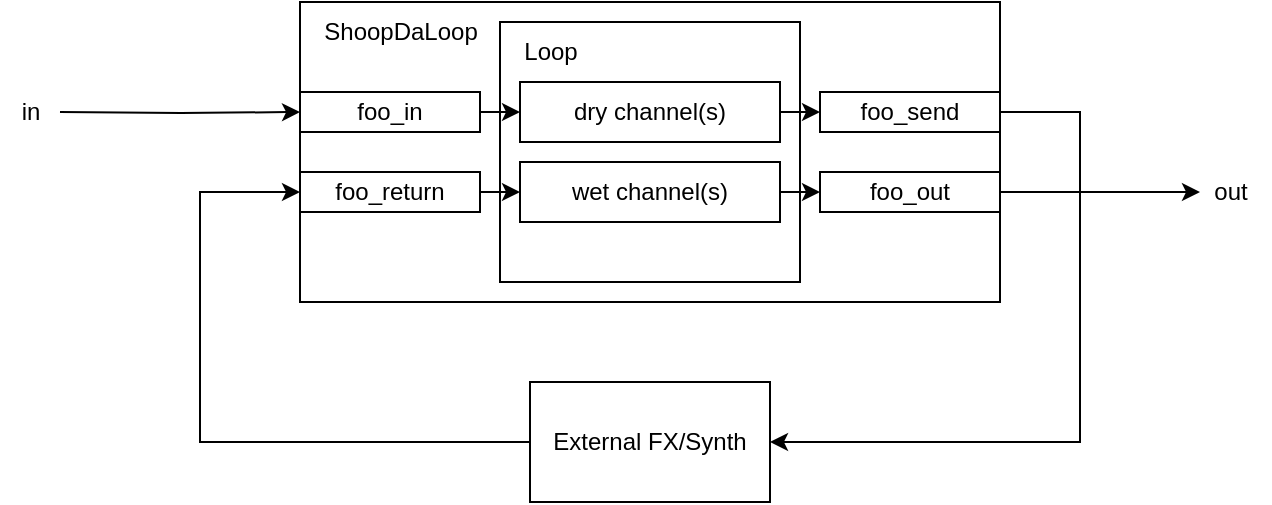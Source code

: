 <mxfile version="21.6.1" type="device">
  <diagram name="Page-1" id="x8Cgbk6aoG2NB8uat0VS">
    <mxGraphModel dx="1434" dy="741" grid="1" gridSize="10" guides="1" tooltips="1" connect="1" arrows="1" fold="1" page="1" pageScale="1" pageWidth="850" pageHeight="1100" math="0" shadow="0">
      <root>
        <mxCell id="0" />
        <mxCell id="1" parent="0" />
        <mxCell id="0kZr01sGwNfWkGLTHoOV-15" style="edgeStyle=orthogonalEdgeStyle;rounded=0;orthogonalLoop=1;jettySize=auto;html=1;exitX=1;exitY=0.5;exitDx=0;exitDy=0;entryX=0;entryY=0.5;entryDx=0;entryDy=0;" edge="1" parent="1" source="0kZr01sGwNfWkGLTHoOV-1" target="0kZr01sGwNfWkGLTHoOV-13">
          <mxGeometry relative="1" as="geometry" />
        </mxCell>
        <mxCell id="0kZr01sGwNfWkGLTHoOV-1" value="dry channel(s)" style="rounded=0;whiteSpace=wrap;html=1;fillColor=none;" vertex="1" parent="1">
          <mxGeometry x="270" y="50" width="130" height="30" as="geometry" />
        </mxCell>
        <mxCell id="0kZr01sGwNfWkGLTHoOV-5" value="" style="rounded=0;whiteSpace=wrap;html=1;fillColor=none;" vertex="1" parent="1">
          <mxGeometry x="260" y="20" width="150" height="130" as="geometry" />
        </mxCell>
        <mxCell id="0kZr01sGwNfWkGLTHoOV-17" style="edgeStyle=orthogonalEdgeStyle;rounded=0;orthogonalLoop=1;jettySize=auto;html=1;exitX=1;exitY=0.5;exitDx=0;exitDy=0;entryX=0;entryY=0.5;entryDx=0;entryDy=0;" edge="1" parent="1" source="0kZr01sGwNfWkGLTHoOV-2" target="0kZr01sGwNfWkGLTHoOV-16">
          <mxGeometry relative="1" as="geometry" />
        </mxCell>
        <mxCell id="0kZr01sGwNfWkGLTHoOV-2" value="wet channel(s)" style="rounded=0;whiteSpace=wrap;html=1;fillColor=none;" vertex="1" parent="1">
          <mxGeometry x="270" y="90" width="130" height="30" as="geometry" />
        </mxCell>
        <mxCell id="0kZr01sGwNfWkGLTHoOV-7" value="" style="rounded=0;whiteSpace=wrap;html=1;fillColor=none;" vertex="1" parent="1">
          <mxGeometry x="160" y="10" width="350" height="150" as="geometry" />
        </mxCell>
        <mxCell id="0kZr01sGwNfWkGLTHoOV-6" value="Loop" style="text;html=1;align=center;verticalAlign=middle;resizable=0;points=[];autosize=1;strokeColor=none;fillColor=none;" vertex="1" parent="1">
          <mxGeometry x="260" y="20" width="50" height="30" as="geometry" />
        </mxCell>
        <mxCell id="0kZr01sGwNfWkGLTHoOV-8" value="&lt;div&gt;ShoopDaLoop&lt;/div&gt;" style="text;html=1;align=center;verticalAlign=middle;resizable=0;points=[];autosize=1;strokeColor=none;fillColor=none;" vertex="1" parent="1">
          <mxGeometry x="160" y="10" width="100" height="30" as="geometry" />
        </mxCell>
        <mxCell id="0kZr01sGwNfWkGLTHoOV-11" style="edgeStyle=orthogonalEdgeStyle;rounded=0;orthogonalLoop=1;jettySize=auto;html=1;exitX=1;exitY=0.5;exitDx=0;exitDy=0;entryX=0;entryY=0.5;entryDx=0;entryDy=0;" edge="1" parent="1" source="0kZr01sGwNfWkGLTHoOV-9" target="0kZr01sGwNfWkGLTHoOV-1">
          <mxGeometry relative="1" as="geometry" />
        </mxCell>
        <mxCell id="0kZr01sGwNfWkGLTHoOV-22" style="edgeStyle=orthogonalEdgeStyle;rounded=0;orthogonalLoop=1;jettySize=auto;html=1;entryX=0;entryY=0.5;entryDx=0;entryDy=0;" edge="1" parent="1" target="0kZr01sGwNfWkGLTHoOV-9">
          <mxGeometry relative="1" as="geometry">
            <mxPoint x="10" y="65" as="targetPoint" />
            <mxPoint x="40" y="65" as="sourcePoint" />
          </mxGeometry>
        </mxCell>
        <mxCell id="0kZr01sGwNfWkGLTHoOV-9" value="foo_in" style="rounded=0;whiteSpace=wrap;html=1;fillColor=none;" vertex="1" parent="1">
          <mxGeometry x="160" y="55" width="90" height="20" as="geometry" />
        </mxCell>
        <mxCell id="0kZr01sGwNfWkGLTHoOV-12" style="edgeStyle=orthogonalEdgeStyle;rounded=0;orthogonalLoop=1;jettySize=auto;html=1;exitX=1;exitY=0.5;exitDx=0;exitDy=0;entryX=0;entryY=0.5;entryDx=0;entryDy=0;" edge="1" parent="1" source="0kZr01sGwNfWkGLTHoOV-10" target="0kZr01sGwNfWkGLTHoOV-2">
          <mxGeometry relative="1" as="geometry" />
        </mxCell>
        <mxCell id="0kZr01sGwNfWkGLTHoOV-10" value="&lt;div&gt;foo_return&lt;/div&gt;" style="rounded=0;whiteSpace=wrap;html=1;fillColor=none;" vertex="1" parent="1">
          <mxGeometry x="160" y="95" width="90" height="20" as="geometry" />
        </mxCell>
        <mxCell id="0kZr01sGwNfWkGLTHoOV-20" style="edgeStyle=orthogonalEdgeStyle;rounded=0;orthogonalLoop=1;jettySize=auto;html=1;exitX=1;exitY=0.5;exitDx=0;exitDy=0;entryX=1;entryY=0.5;entryDx=0;entryDy=0;" edge="1" parent="1" source="0kZr01sGwNfWkGLTHoOV-13" target="0kZr01sGwNfWkGLTHoOV-18">
          <mxGeometry relative="1" as="geometry">
            <Array as="points">
              <mxPoint x="550" y="65" />
              <mxPoint x="550" y="230" />
            </Array>
          </mxGeometry>
        </mxCell>
        <mxCell id="0kZr01sGwNfWkGLTHoOV-13" value="foo_send" style="rounded=0;whiteSpace=wrap;html=1;fillColor=none;" vertex="1" parent="1">
          <mxGeometry x="420" y="55" width="90" height="20" as="geometry" />
        </mxCell>
        <mxCell id="0kZr01sGwNfWkGLTHoOV-24" style="edgeStyle=orthogonalEdgeStyle;rounded=0;orthogonalLoop=1;jettySize=auto;html=1;exitX=1;exitY=0.5;exitDx=0;exitDy=0;" edge="1" parent="1" source="0kZr01sGwNfWkGLTHoOV-16">
          <mxGeometry relative="1" as="geometry">
            <mxPoint x="610" y="105" as="targetPoint" />
          </mxGeometry>
        </mxCell>
        <mxCell id="0kZr01sGwNfWkGLTHoOV-16" value="foo_out" style="rounded=0;whiteSpace=wrap;html=1;fillColor=none;" vertex="1" parent="1">
          <mxGeometry x="420" y="95" width="90" height="20" as="geometry" />
        </mxCell>
        <mxCell id="0kZr01sGwNfWkGLTHoOV-21" style="edgeStyle=orthogonalEdgeStyle;rounded=0;orthogonalLoop=1;jettySize=auto;html=1;exitX=0;exitY=0.5;exitDx=0;exitDy=0;entryX=0;entryY=0.5;entryDx=0;entryDy=0;" edge="1" parent="1" source="0kZr01sGwNfWkGLTHoOV-18" target="0kZr01sGwNfWkGLTHoOV-10">
          <mxGeometry relative="1" as="geometry">
            <Array as="points">
              <mxPoint x="110" y="230" />
              <mxPoint x="110" y="105" />
            </Array>
          </mxGeometry>
        </mxCell>
        <mxCell id="0kZr01sGwNfWkGLTHoOV-18" value="External FX/Synth" style="rounded=0;whiteSpace=wrap;html=1;fillColor=none;" vertex="1" parent="1">
          <mxGeometry x="275" y="200" width="120" height="60" as="geometry" />
        </mxCell>
        <mxCell id="0kZr01sGwNfWkGLTHoOV-25" value="in" style="text;html=1;align=center;verticalAlign=middle;resizable=0;points=[];autosize=1;strokeColor=none;fillColor=none;" vertex="1" parent="1">
          <mxGeometry x="10" y="50" width="30" height="30" as="geometry" />
        </mxCell>
        <mxCell id="0kZr01sGwNfWkGLTHoOV-26" value="out" style="text;html=1;align=center;verticalAlign=middle;resizable=0;points=[];autosize=1;strokeColor=none;fillColor=none;" vertex="1" parent="1">
          <mxGeometry x="605" y="90" width="40" height="30" as="geometry" />
        </mxCell>
      </root>
    </mxGraphModel>
  </diagram>
</mxfile>
